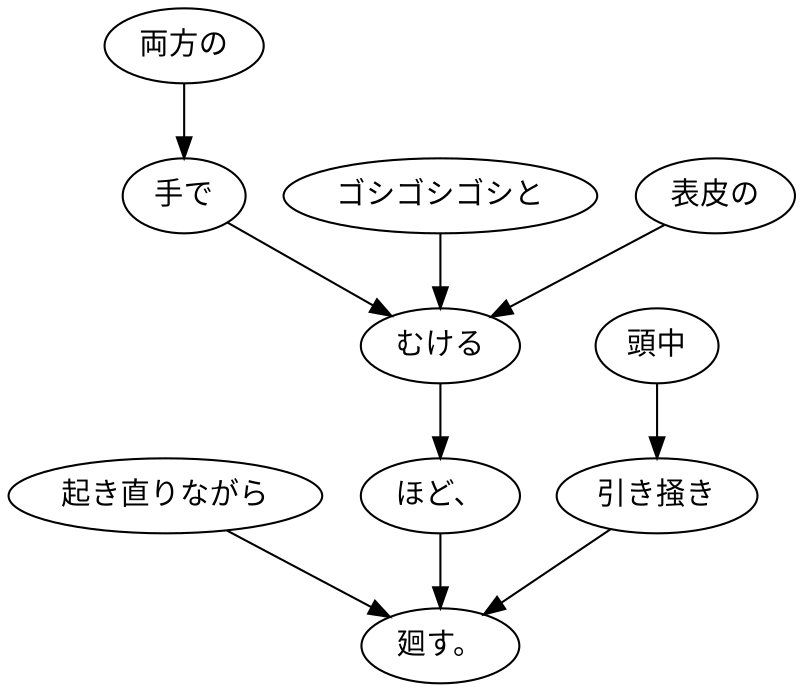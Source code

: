 digraph graph6524 {
	node0 [label="起き直りながら"];
	node1 [label="両方の"];
	node2 [label="手で"];
	node3 [label="ゴシゴシゴシと"];
	node4 [label="表皮の"];
	node5 [label="むける"];
	node6 [label="ほど、"];
	node7 [label="頭中"];
	node8 [label="引き掻き"];
	node9 [label="廻す。"];
	node0 -> node9;
	node1 -> node2;
	node2 -> node5;
	node3 -> node5;
	node4 -> node5;
	node5 -> node6;
	node6 -> node9;
	node7 -> node8;
	node8 -> node9;
}
